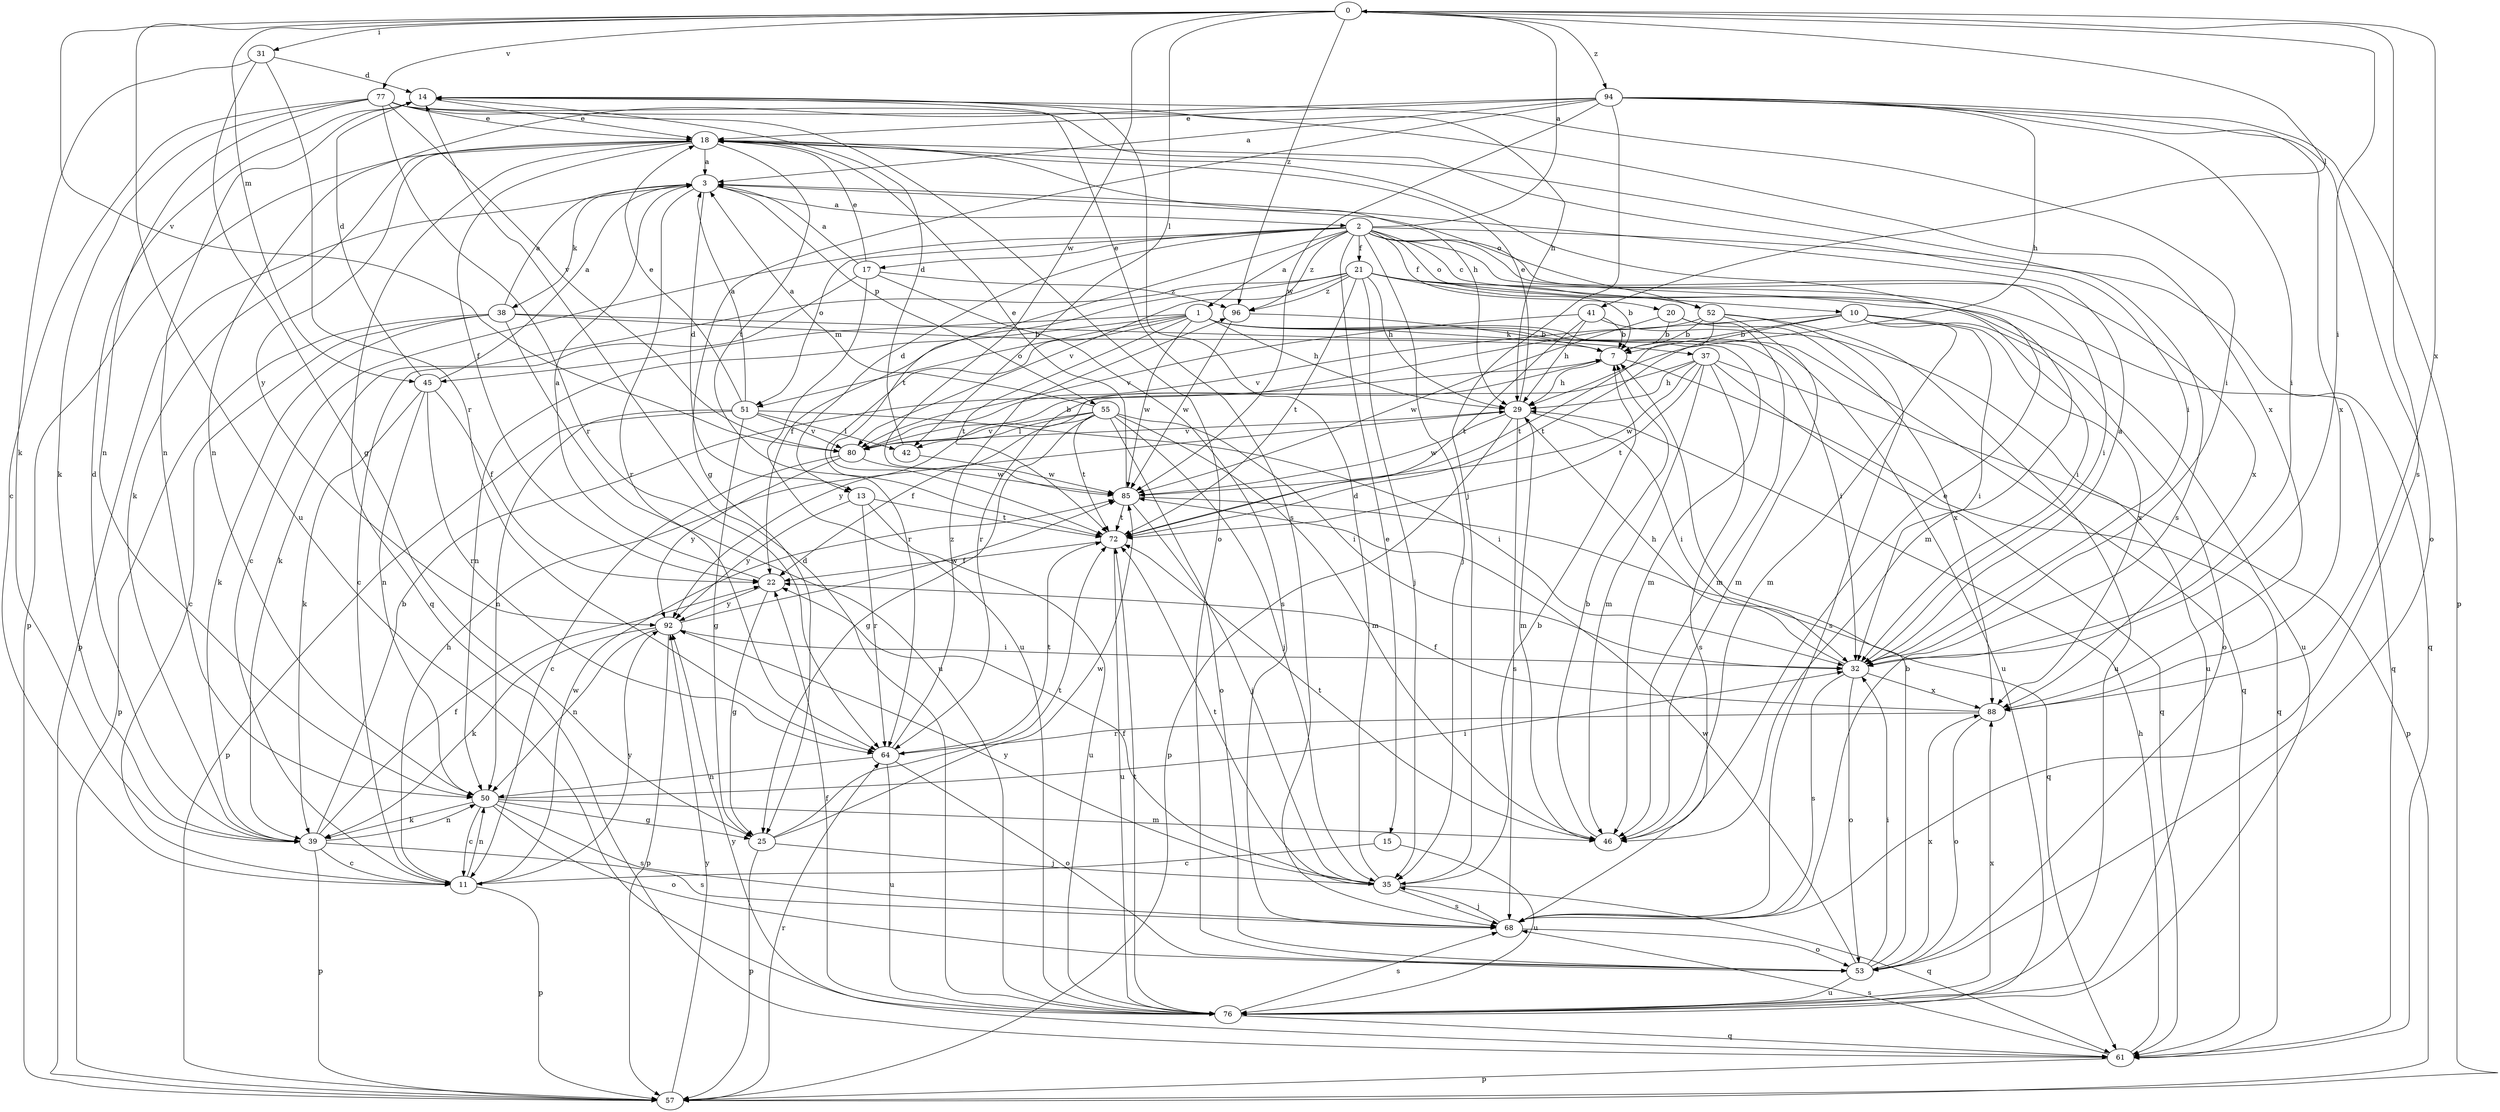 strict digraph  {
0;
1;
2;
3;
7;
10;
11;
13;
14;
15;
17;
18;
20;
21;
22;
25;
29;
31;
32;
35;
37;
38;
39;
41;
42;
45;
46;
50;
51;
52;
53;
55;
57;
61;
64;
68;
72;
76;
77;
80;
85;
88;
92;
94;
96;
0 -> 31  [label=i];
0 -> 32  [label=i];
0 -> 41  [label=l];
0 -> 42  [label=l];
0 -> 45  [label=m];
0 -> 68  [label=s];
0 -> 76  [label=u];
0 -> 77  [label=v];
0 -> 80  [label=v];
0 -> 85  [label=w];
0 -> 88  [label=x];
0 -> 94  [label=z];
0 -> 96  [label=z];
1 -> 29  [label=h];
1 -> 32  [label=i];
1 -> 37  [label=k];
1 -> 45  [label=m];
1 -> 50  [label=n];
1 -> 51  [label=o];
1 -> 61  [label=q];
1 -> 64  [label=r];
1 -> 72  [label=t];
1 -> 76  [label=u];
1 -> 85  [label=w];
2 -> 0  [label=a];
2 -> 1  [label=a];
2 -> 10  [label=c];
2 -> 11  [label=c];
2 -> 13  [label=d];
2 -> 15  [label=e];
2 -> 17  [label=e];
2 -> 20  [label=f];
2 -> 21  [label=f];
2 -> 32  [label=i];
2 -> 35  [label=j];
2 -> 46  [label=m];
2 -> 51  [label=o];
2 -> 52  [label=o];
2 -> 61  [label=q];
2 -> 72  [label=t];
2 -> 88  [label=x];
2 -> 96  [label=z];
3 -> 2  [label=a];
3 -> 13  [label=d];
3 -> 38  [label=k];
3 -> 52  [label=o];
3 -> 55  [label=p];
3 -> 57  [label=p];
3 -> 64  [label=r];
7 -> 29  [label=h];
7 -> 61  [label=q];
10 -> 7  [label=b];
10 -> 32  [label=i];
10 -> 46  [label=m];
10 -> 53  [label=o];
10 -> 64  [label=r];
10 -> 72  [label=t];
10 -> 88  [label=x];
11 -> 29  [label=h];
11 -> 50  [label=n];
11 -> 57  [label=p];
11 -> 85  [label=w];
11 -> 92  [label=y];
13 -> 64  [label=r];
13 -> 72  [label=t];
13 -> 76  [label=u];
13 -> 92  [label=y];
14 -> 18  [label=e];
14 -> 29  [label=h];
14 -> 32  [label=i];
14 -> 50  [label=n];
14 -> 68  [label=s];
15 -> 11  [label=c];
15 -> 76  [label=u];
17 -> 3  [label=a];
17 -> 11  [label=c];
17 -> 18  [label=e];
17 -> 68  [label=s];
17 -> 76  [label=u];
17 -> 96  [label=z];
18 -> 3  [label=a];
18 -> 22  [label=f];
18 -> 29  [label=h];
18 -> 32  [label=i];
18 -> 39  [label=k];
18 -> 57  [label=p];
18 -> 61  [label=q];
18 -> 72  [label=t];
18 -> 92  [label=y];
20 -> 7  [label=b];
20 -> 46  [label=m];
20 -> 85  [label=w];
20 -> 88  [label=x];
21 -> 7  [label=b];
21 -> 22  [label=f];
21 -> 29  [label=h];
21 -> 32  [label=i];
21 -> 35  [label=j];
21 -> 39  [label=k];
21 -> 61  [label=q];
21 -> 72  [label=t];
21 -> 76  [label=u];
21 -> 80  [label=v];
21 -> 96  [label=z];
22 -> 3  [label=a];
22 -> 25  [label=g];
22 -> 92  [label=y];
25 -> 35  [label=j];
25 -> 57  [label=p];
25 -> 72  [label=t];
25 -> 85  [label=w];
29 -> 18  [label=e];
29 -> 32  [label=i];
29 -> 46  [label=m];
29 -> 57  [label=p];
29 -> 68  [label=s];
29 -> 80  [label=v];
29 -> 85  [label=w];
31 -> 14  [label=d];
31 -> 25  [label=g];
31 -> 39  [label=k];
31 -> 64  [label=r];
32 -> 3  [label=a];
32 -> 29  [label=h];
32 -> 53  [label=o];
32 -> 68  [label=s];
32 -> 88  [label=x];
35 -> 7  [label=b];
35 -> 14  [label=d];
35 -> 22  [label=f];
35 -> 61  [label=q];
35 -> 68  [label=s];
35 -> 72  [label=t];
35 -> 92  [label=y];
37 -> 29  [label=h];
37 -> 46  [label=m];
37 -> 57  [label=p];
37 -> 61  [label=q];
37 -> 68  [label=s];
37 -> 72  [label=t];
37 -> 85  [label=w];
37 -> 92  [label=y];
38 -> 3  [label=a];
38 -> 7  [label=b];
38 -> 11  [label=c];
38 -> 39  [label=k];
38 -> 46  [label=m];
38 -> 57  [label=p];
38 -> 76  [label=u];
39 -> 7  [label=b];
39 -> 11  [label=c];
39 -> 14  [label=d];
39 -> 22  [label=f];
39 -> 50  [label=n];
39 -> 57  [label=p];
39 -> 68  [label=s];
41 -> 7  [label=b];
41 -> 29  [label=h];
41 -> 72  [label=t];
41 -> 76  [label=u];
41 -> 80  [label=v];
42 -> 14  [label=d];
42 -> 85  [label=w];
45 -> 3  [label=a];
45 -> 14  [label=d];
45 -> 22  [label=f];
45 -> 39  [label=k];
45 -> 50  [label=n];
45 -> 64  [label=r];
46 -> 7  [label=b];
46 -> 18  [label=e];
46 -> 72  [label=t];
50 -> 11  [label=c];
50 -> 25  [label=g];
50 -> 32  [label=i];
50 -> 39  [label=k];
50 -> 46  [label=m];
50 -> 53  [label=o];
50 -> 68  [label=s];
51 -> 3  [label=a];
51 -> 18  [label=e];
51 -> 25  [label=g];
51 -> 32  [label=i];
51 -> 42  [label=l];
51 -> 50  [label=n];
51 -> 57  [label=p];
51 -> 80  [label=v];
52 -> 7  [label=b];
52 -> 46  [label=m];
52 -> 68  [label=s];
52 -> 72  [label=t];
52 -> 76  [label=u];
52 -> 80  [label=v];
53 -> 7  [label=b];
53 -> 32  [label=i];
53 -> 76  [label=u];
53 -> 85  [label=w];
53 -> 88  [label=x];
55 -> 3  [label=a];
55 -> 22  [label=f];
55 -> 25  [label=g];
55 -> 32  [label=i];
55 -> 35  [label=j];
55 -> 42  [label=l];
55 -> 46  [label=m];
55 -> 53  [label=o];
55 -> 72  [label=t];
55 -> 80  [label=v];
57 -> 64  [label=r];
57 -> 92  [label=y];
61 -> 29  [label=h];
61 -> 57  [label=p];
61 -> 68  [label=s];
61 -> 92  [label=y];
64 -> 50  [label=n];
64 -> 53  [label=o];
64 -> 72  [label=t];
64 -> 76  [label=u];
64 -> 96  [label=z];
68 -> 35  [label=j];
68 -> 53  [label=o];
72 -> 22  [label=f];
72 -> 76  [label=u];
76 -> 14  [label=d];
76 -> 22  [label=f];
76 -> 61  [label=q];
76 -> 68  [label=s];
76 -> 72  [label=t];
76 -> 88  [label=x];
77 -> 11  [label=c];
77 -> 18  [label=e];
77 -> 39  [label=k];
77 -> 50  [label=n];
77 -> 53  [label=o];
77 -> 64  [label=r];
77 -> 68  [label=s];
77 -> 80  [label=v];
77 -> 88  [label=x];
80 -> 7  [label=b];
80 -> 11  [label=c];
80 -> 85  [label=w];
80 -> 92  [label=y];
85 -> 18  [label=e];
85 -> 35  [label=j];
85 -> 61  [label=q];
85 -> 72  [label=t];
88 -> 22  [label=f];
88 -> 53  [label=o];
88 -> 64  [label=r];
92 -> 32  [label=i];
92 -> 39  [label=k];
92 -> 50  [label=n];
92 -> 57  [label=p];
92 -> 85  [label=w];
94 -> 3  [label=a];
94 -> 18  [label=e];
94 -> 25  [label=g];
94 -> 29  [label=h];
94 -> 32  [label=i];
94 -> 35  [label=j];
94 -> 50  [label=n];
94 -> 53  [label=o];
94 -> 57  [label=p];
94 -> 85  [label=w];
94 -> 88  [label=x];
96 -> 7  [label=b];
96 -> 85  [label=w];
}
